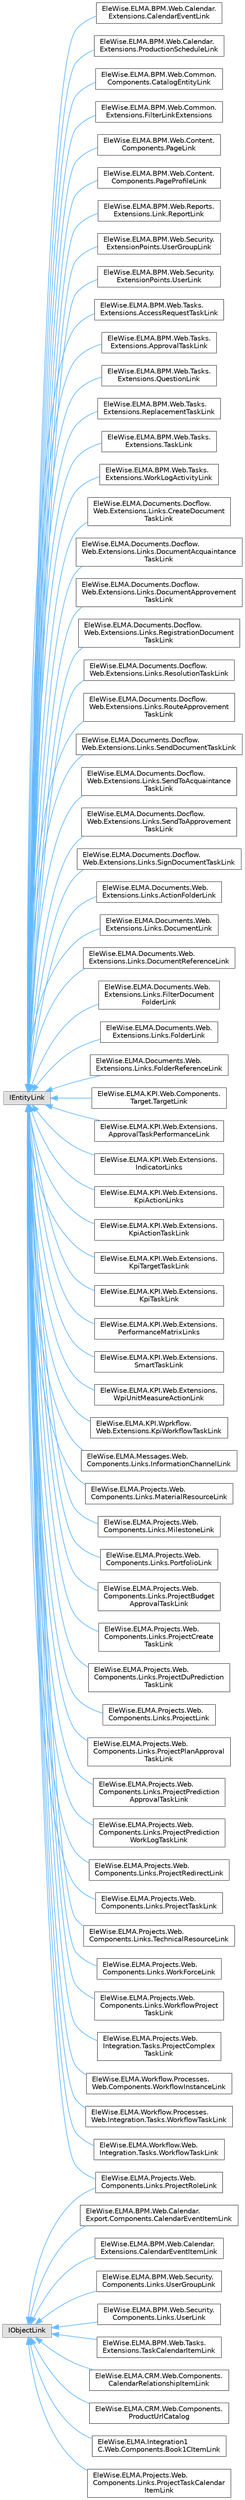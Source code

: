 digraph "Graphical Class Hierarchy"
{
 // LATEX_PDF_SIZE
  bgcolor="transparent";
  edge [fontname=Helvetica,fontsize=10,labelfontname=Helvetica,labelfontsize=10];
  node [fontname=Helvetica,fontsize=10,shape=box,height=0.2,width=0.4];
  rankdir="LR";
  Node0 [id="Node000000",label="IEntityLink",height=0.2,width=0.4,color="grey60", fillcolor="#E0E0E0", style="filled",tooltip=" "];
  Node0 -> Node1 [id="edge1776_Node000000_Node000001",dir="back",color="steelblue1",style="solid",tooltip=" "];
  Node1 [id="Node000001",label="EleWise.ELMA.BPM.Web.Calendar.\lExtensions.CalendarEventLink",height=0.2,width=0.4,color="grey40", fillcolor="white", style="filled",URL="$class_ele_wise_1_1_e_l_m_a_1_1_b_p_m_1_1_web_1_1_calendar_1_1_extensions_1_1_calendar_event_link.html",tooltip="Определение страницы деталей для \"Событие календаря\"."];
  Node0 -> Node2 [id="edge1777_Node000000_Node000002",dir="back",color="steelblue1",style="solid",tooltip=" "];
  Node2 [id="Node000002",label="EleWise.ELMA.BPM.Web.Calendar.\lExtensions.ProductionScheduleLink",height=0.2,width=0.4,color="grey40", fillcolor="white", style="filled",URL="$class_ele_wise_1_1_e_l_m_a_1_1_b_p_m_1_1_web_1_1_calendar_1_1_extensions_1_1_production_schedule_link.html",tooltip="Определение страницы деталей для производственного календаря"];
  Node0 -> Node3 [id="edge1778_Node000000_Node000003",dir="back",color="steelblue1",style="solid",tooltip=" "];
  Node3 [id="Node000003",label="EleWise.ELMA.BPM.Web.Common.\lComponents.CatalogEntityLink",height=0.2,width=0.4,color="grey40", fillcolor="white", style="filled",URL="$class_ele_wise_1_1_e_l_m_a_1_1_b_p_m_1_1_web_1_1_common_1_1_components_1_1_catalog_entity_link.html",tooltip=" "];
  Node0 -> Node4 [id="edge1779_Node000000_Node000004",dir="back",color="steelblue1",style="solid",tooltip=" "];
  Node4 [id="Node000004",label="EleWise.ELMA.BPM.Web.Common.\lExtensions.FilterLinkExtensions",height=0.2,width=0.4,color="grey40", fillcolor="white", style="filled",URL="$class_ele_wise_1_1_e_l_m_a_1_1_b_p_m_1_1_web_1_1_common_1_1_extensions_1_1_filter_link_extensions.html",tooltip=" "];
  Node0 -> Node5 [id="edge1780_Node000000_Node000005",dir="back",color="steelblue1",style="solid",tooltip=" "];
  Node5 [id="Node000005",label="EleWise.ELMA.BPM.Web.Content.\lComponents.PageLink",height=0.2,width=0.4,color="grey40", fillcolor="white", style="filled",URL="$class_ele_wise_1_1_e_l_m_a_1_1_b_p_m_1_1_web_1_1_content_1_1_components_1_1_page_link.html",tooltip=" "];
  Node0 -> Node6 [id="edge1781_Node000000_Node000006",dir="back",color="steelblue1",style="solid",tooltip=" "];
  Node6 [id="Node000006",label="EleWise.ELMA.BPM.Web.Content.\lComponents.PageProfileLink",height=0.2,width=0.4,color="grey40", fillcolor="white", style="filled",URL="$class_ele_wise_1_1_e_l_m_a_1_1_b_p_m_1_1_web_1_1_content_1_1_components_1_1_page_profile_link.html",tooltip=" "];
  Node0 -> Node7 [id="edge1782_Node000000_Node000007",dir="back",color="steelblue1",style="solid",tooltip=" "];
  Node7 [id="Node000007",label="EleWise.ELMA.BPM.Web.Reports.\lExtensions.Link.ReportLink",height=0.2,width=0.4,color="grey40", fillcolor="white", style="filled",URL="$class_ele_wise_1_1_e_l_m_a_1_1_b_p_m_1_1_web_1_1_reports_1_1_extensions_1_1_link_1_1_report_link.html",tooltip=" "];
  Node0 -> Node8 [id="edge1783_Node000000_Node000008",dir="back",color="steelblue1",style="solid",tooltip=" "];
  Node8 [id="Node000008",label="EleWise.ELMA.BPM.Web.Security.\lExtensionPoints.UserGroupLink",height=0.2,width=0.4,color="grey40", fillcolor="white", style="filled",URL="$class_ele_wise_1_1_e_l_m_a_1_1_b_p_m_1_1_web_1_1_security_1_1_extension_points_1_1_user_group_link.html",tooltip=" "];
  Node0 -> Node9 [id="edge1784_Node000000_Node000009",dir="back",color="steelblue1",style="solid",tooltip=" "];
  Node9 [id="Node000009",label="EleWise.ELMA.BPM.Web.Security.\lExtensionPoints.UserLink",height=0.2,width=0.4,color="grey40", fillcolor="white", style="filled",URL="$class_ele_wise_1_1_e_l_m_a_1_1_b_p_m_1_1_web_1_1_security_1_1_extension_points_1_1_user_link.html",tooltip=" "];
  Node0 -> Node10 [id="edge1785_Node000000_Node000010",dir="back",color="steelblue1",style="solid",tooltip=" "];
  Node10 [id="Node000010",label="EleWise.ELMA.BPM.Web.Tasks.\lExtensions.AccessRequestTaskLink",height=0.2,width=0.4,color="grey40", fillcolor="white", style="filled",URL="$class_ele_wise_1_1_e_l_m_a_1_1_b_p_m_1_1_web_1_1_tasks_1_1_extensions_1_1_access_request_task_link.html",tooltip="Компонент определения страницы деталей для задачи выдачи прав"];
  Node0 -> Node11 [id="edge1786_Node000000_Node000011",dir="back",color="steelblue1",style="solid",tooltip=" "];
  Node11 [id="Node000011",label="EleWise.ELMA.BPM.Web.Tasks.\lExtensions.ApprovalTaskLink",height=0.2,width=0.4,color="grey40", fillcolor="white", style="filled",URL="$class_ele_wise_1_1_e_l_m_a_1_1_b_p_m_1_1_web_1_1_tasks_1_1_extensions_1_1_approval_task_link.html",tooltip=" "];
  Node0 -> Node12 [id="edge1787_Node000000_Node000012",dir="back",color="steelblue1",style="solid",tooltip=" "];
  Node12 [id="Node000012",label="EleWise.ELMA.BPM.Web.Tasks.\lExtensions.QuestionLink",height=0.2,width=0.4,color="grey40", fillcolor="white", style="filled",URL="$class_ele_wise_1_1_e_l_m_a_1_1_b_p_m_1_1_web_1_1_tasks_1_1_extensions_1_1_question_link.html",tooltip=" "];
  Node0 -> Node13 [id="edge1788_Node000000_Node000013",dir="back",color="steelblue1",style="solid",tooltip=" "];
  Node13 [id="Node000013",label="EleWise.ELMA.BPM.Web.Tasks.\lExtensions.ReplacementTaskLink",height=0.2,width=0.4,color="grey40", fillcolor="white", style="filled",URL="$class_ele_wise_1_1_e_l_m_a_1_1_b_p_m_1_1_web_1_1_tasks_1_1_extensions_1_1_replacement_task_link.html",tooltip=" "];
  Node0 -> Node14 [id="edge1789_Node000000_Node000014",dir="back",color="steelblue1",style="solid",tooltip=" "];
  Node14 [id="Node000014",label="EleWise.ELMA.BPM.Web.Tasks.\lExtensions.TaskLink",height=0.2,width=0.4,color="grey40", fillcolor="white", style="filled",URL="$class_ele_wise_1_1_e_l_m_a_1_1_b_p_m_1_1_web_1_1_tasks_1_1_extensions_1_1_task_link.html",tooltip=" "];
  Node0 -> Node15 [id="edge1790_Node000000_Node000015",dir="back",color="steelblue1",style="solid",tooltip=" "];
  Node15 [id="Node000015",label="EleWise.ELMA.BPM.Web.Tasks.\lExtensions.WorkLogActivityLink",height=0.2,width=0.4,color="grey40", fillcolor="white", style="filled",URL="$class_ele_wise_1_1_e_l_m_a_1_1_b_p_m_1_1_web_1_1_tasks_1_1_extensions_1_1_work_log_activity_link.html",tooltip=" "];
  Node0 -> Node16 [id="edge1791_Node000000_Node000016",dir="back",color="steelblue1",style="solid",tooltip=" "];
  Node16 [id="Node000016",label="EleWise.ELMA.Documents.Docflow.\lWeb.Extensions.Links.CreateDocument\lTaskLink",height=0.2,width=0.4,color="grey40", fillcolor="white", style="filled",URL="$class_ele_wise_1_1_e_l_m_a_1_1_documents_1_1_docflow_1_1_web_1_1_extensions_1_1_links_1_1_create_document_task_link.html",tooltip=" "];
  Node0 -> Node17 [id="edge1792_Node000000_Node000017",dir="back",color="steelblue1",style="solid",tooltip=" "];
  Node17 [id="Node000017",label="EleWise.ELMA.Documents.Docflow.\lWeb.Extensions.Links.DocumentAcquaintance\lTaskLink",height=0.2,width=0.4,color="grey40", fillcolor="white", style="filled",URL="$class_ele_wise_1_1_e_l_m_a_1_1_documents_1_1_docflow_1_1_web_1_1_extensions_1_1_links_1_1_document_acquaintance_task_link.html",tooltip=" "];
  Node0 -> Node18 [id="edge1793_Node000000_Node000018",dir="back",color="steelblue1",style="solid",tooltip=" "];
  Node18 [id="Node000018",label="EleWise.ELMA.Documents.Docflow.\lWeb.Extensions.Links.DocumentApprovement\lTaskLink",height=0.2,width=0.4,color="grey40", fillcolor="white", style="filled",URL="$class_ele_wise_1_1_e_l_m_a_1_1_documents_1_1_docflow_1_1_web_1_1_extensions_1_1_links_1_1_document_approvement_task_link.html",tooltip=" "];
  Node0 -> Node19 [id="edge1794_Node000000_Node000019",dir="back",color="steelblue1",style="solid",tooltip=" "];
  Node19 [id="Node000019",label="EleWise.ELMA.Documents.Docflow.\lWeb.Extensions.Links.RegistrationDocument\lTaskLink",height=0.2,width=0.4,color="grey40", fillcolor="white", style="filled",URL="$class_ele_wise_1_1_e_l_m_a_1_1_documents_1_1_docflow_1_1_web_1_1_extensions_1_1_links_1_1_registration_document_task_link.html",tooltip=" "];
  Node0 -> Node20 [id="edge1795_Node000000_Node000020",dir="back",color="steelblue1",style="solid",tooltip=" "];
  Node20 [id="Node000020",label="EleWise.ELMA.Documents.Docflow.\lWeb.Extensions.Links.ResolutionTaskLink",height=0.2,width=0.4,color="grey40", fillcolor="white", style="filled",URL="$class_ele_wise_1_1_e_l_m_a_1_1_documents_1_1_docflow_1_1_web_1_1_extensions_1_1_links_1_1_resolution_task_link.html",tooltip=" "];
  Node0 -> Node21 [id="edge1796_Node000000_Node000021",dir="back",color="steelblue1",style="solid",tooltip=" "];
  Node21 [id="Node000021",label="EleWise.ELMA.Documents.Docflow.\lWeb.Extensions.Links.RouteApprovement\lTaskLink",height=0.2,width=0.4,color="grey40", fillcolor="white", style="filled",URL="$class_ele_wise_1_1_e_l_m_a_1_1_documents_1_1_docflow_1_1_web_1_1_extensions_1_1_links_1_1_route_approvement_task_link.html",tooltip=" "];
  Node0 -> Node22 [id="edge1797_Node000000_Node000022",dir="back",color="steelblue1",style="solid",tooltip=" "];
  Node22 [id="Node000022",label="EleWise.ELMA.Documents.Docflow.\lWeb.Extensions.Links.SendDocumentTaskLink",height=0.2,width=0.4,color="grey40", fillcolor="white", style="filled",URL="$class_ele_wise_1_1_e_l_m_a_1_1_documents_1_1_docflow_1_1_web_1_1_extensions_1_1_links_1_1_send_document_task_link.html",tooltip=" "];
  Node0 -> Node23 [id="edge1798_Node000000_Node000023",dir="back",color="steelblue1",style="solid",tooltip=" "];
  Node23 [id="Node000023",label="EleWise.ELMA.Documents.Docflow.\lWeb.Extensions.Links.SendToAcquaintance\lTaskLink",height=0.2,width=0.4,color="grey40", fillcolor="white", style="filled",URL="$class_ele_wise_1_1_e_l_m_a_1_1_documents_1_1_docflow_1_1_web_1_1_extensions_1_1_links_1_1_send_to_acquaintance_task_link.html",tooltip=" "];
  Node0 -> Node24 [id="edge1799_Node000000_Node000024",dir="back",color="steelblue1",style="solid",tooltip=" "];
  Node24 [id="Node000024",label="EleWise.ELMA.Documents.Docflow.\lWeb.Extensions.Links.SendToApprovement\lTaskLink",height=0.2,width=0.4,color="grey40", fillcolor="white", style="filled",URL="$class_ele_wise_1_1_e_l_m_a_1_1_documents_1_1_docflow_1_1_web_1_1_extensions_1_1_links_1_1_send_to_approvement_task_link.html",tooltip=" "];
  Node0 -> Node25 [id="edge1800_Node000000_Node000025",dir="back",color="steelblue1",style="solid",tooltip=" "];
  Node25 [id="Node000025",label="EleWise.ELMA.Documents.Docflow.\lWeb.Extensions.Links.SignDocumentTaskLink",height=0.2,width=0.4,color="grey40", fillcolor="white", style="filled",URL="$class_ele_wise_1_1_e_l_m_a_1_1_documents_1_1_docflow_1_1_web_1_1_extensions_1_1_links_1_1_sign_document_task_link.html",tooltip=" "];
  Node0 -> Node26 [id="edge1801_Node000000_Node000026",dir="back",color="steelblue1",style="solid",tooltip=" "];
  Node26 [id="Node000026",label="EleWise.ELMA.Documents.Web.\lExtensions.Links.ActionFolderLink",height=0.2,width=0.4,color="grey40", fillcolor="white", style="filled",URL="$class_ele_wise_1_1_e_l_m_a_1_1_documents_1_1_web_1_1_extensions_1_1_links_1_1_action_folder_link.html",tooltip=" "];
  Node0 -> Node27 [id="edge1802_Node000000_Node000027",dir="back",color="steelblue1",style="solid",tooltip=" "];
  Node27 [id="Node000027",label="EleWise.ELMA.Documents.Web.\lExtensions.Links.DocumentLink",height=0.2,width=0.4,color="grey40", fillcolor="white", style="filled",URL="$class_ele_wise_1_1_e_l_m_a_1_1_documents_1_1_web_1_1_extensions_1_1_links_1_1_document_link.html",tooltip=" "];
  Node0 -> Node28 [id="edge1803_Node000000_Node000028",dir="back",color="steelblue1",style="solid",tooltip=" "];
  Node28 [id="Node000028",label="EleWise.ELMA.Documents.Web.\lExtensions.Links.DocumentReferenceLink",height=0.2,width=0.4,color="grey40", fillcolor="white", style="filled",URL="$class_ele_wise_1_1_e_l_m_a_1_1_documents_1_1_web_1_1_extensions_1_1_links_1_1_document_reference_link.html",tooltip=" "];
  Node0 -> Node29 [id="edge1804_Node000000_Node000029",dir="back",color="steelblue1",style="solid",tooltip=" "];
  Node29 [id="Node000029",label="EleWise.ELMA.Documents.Web.\lExtensions.Links.FilterDocument\lFolderLink",height=0.2,width=0.4,color="grey40", fillcolor="white", style="filled",URL="$class_ele_wise_1_1_e_l_m_a_1_1_documents_1_1_web_1_1_extensions_1_1_links_1_1_filter_document_folder_link.html",tooltip=" "];
  Node0 -> Node30 [id="edge1805_Node000000_Node000030",dir="back",color="steelblue1",style="solid",tooltip=" "];
  Node30 [id="Node000030",label="EleWise.ELMA.Documents.Web.\lExtensions.Links.FolderLink",height=0.2,width=0.4,color="grey40", fillcolor="white", style="filled",URL="$class_ele_wise_1_1_e_l_m_a_1_1_documents_1_1_web_1_1_extensions_1_1_links_1_1_folder_link.html",tooltip=" "];
  Node0 -> Node31 [id="edge1806_Node000000_Node000031",dir="back",color="steelblue1",style="solid",tooltip=" "];
  Node31 [id="Node000031",label="EleWise.ELMA.Documents.Web.\lExtensions.Links.FolderReferenceLink",height=0.2,width=0.4,color="grey40", fillcolor="white", style="filled",URL="$class_ele_wise_1_1_e_l_m_a_1_1_documents_1_1_web_1_1_extensions_1_1_links_1_1_folder_reference_link.html",tooltip=" "];
  Node0 -> Node32 [id="edge1807_Node000000_Node000032",dir="back",color="steelblue1",style="solid",tooltip=" "];
  Node32 [id="Node000032",label="EleWise.ELMA.KPI.Web.Components.\lTarget.TargetLink",height=0.2,width=0.4,color="grey40", fillcolor="white", style="filled",URL="$class_ele_wise_1_1_e_l_m_a_1_1_k_p_i_1_1_web_1_1_components_1_1_target_1_1_target_link.html",tooltip="Определение страницы детализации сущности ITarget"];
  Node0 -> Node33 [id="edge1808_Node000000_Node000033",dir="back",color="steelblue1",style="solid",tooltip=" "];
  Node33 [id="Node000033",label="EleWise.ELMA.KPI.Web.Extensions.\lApprovalTaskPerformanceLink",height=0.2,width=0.4,color="grey40", fillcolor="white", style="filled",URL="$class_ele_wise_1_1_e_l_m_a_1_1_k_p_i_1_1_web_1_1_extensions_1_1_approval_task_performance_link.html",tooltip=" "];
  Node0 -> Node34 [id="edge1809_Node000000_Node000034",dir="back",color="steelblue1",style="solid",tooltip=" "];
  Node34 [id="Node000034",label="EleWise.ELMA.KPI.Web.Extensions.\lIndicatorLinks",height=0.2,width=0.4,color="grey40", fillcolor="white", style="filled",URL="$class_ele_wise_1_1_e_l_m_a_1_1_k_p_i_1_1_web_1_1_extensions_1_1_indicator_links.html",tooltip=" "];
  Node0 -> Node35 [id="edge1810_Node000000_Node000035",dir="back",color="steelblue1",style="solid",tooltip=" "];
  Node35 [id="Node000035",label="EleWise.ELMA.KPI.Web.Extensions.\lKpiActionLinks",height=0.2,width=0.4,color="grey40", fillcolor="white", style="filled",URL="$class_ele_wise_1_1_e_l_m_a_1_1_k_p_i_1_1_web_1_1_extensions_1_1_kpi_action_links.html",tooltip=" "];
  Node0 -> Node36 [id="edge1811_Node000000_Node000036",dir="back",color="steelblue1",style="solid",tooltip=" "];
  Node36 [id="Node000036",label="EleWise.ELMA.KPI.Web.Extensions.\lKpiActionTaskLink",height=0.2,width=0.4,color="grey40", fillcolor="white", style="filled",URL="$class_ele_wise_1_1_e_l_m_a_1_1_k_p_i_1_1_web_1_1_extensions_1_1_kpi_action_task_link.html",tooltip=" "];
  Node0 -> Node37 [id="edge1812_Node000000_Node000037",dir="back",color="steelblue1",style="solid",tooltip=" "];
  Node37 [id="Node000037",label="EleWise.ELMA.KPI.Web.Extensions.\lKpiTargetTaskLink",height=0.2,width=0.4,color="grey40", fillcolor="white", style="filled",URL="$class_ele_wise_1_1_e_l_m_a_1_1_k_p_i_1_1_web_1_1_extensions_1_1_kpi_target_task_link.html",tooltip=" "];
  Node0 -> Node38 [id="edge1813_Node000000_Node000038",dir="back",color="steelblue1",style="solid",tooltip=" "];
  Node38 [id="Node000038",label="EleWise.ELMA.KPI.Web.Extensions.\lKpiTaskLink",height=0.2,width=0.4,color="grey40", fillcolor="white", style="filled",URL="$class_ele_wise_1_1_e_l_m_a_1_1_k_p_i_1_1_web_1_1_extensions_1_1_kpi_task_link.html",tooltip=" "];
  Node0 -> Node39 [id="edge1814_Node000000_Node000039",dir="back",color="steelblue1",style="solid",tooltip=" "];
  Node39 [id="Node000039",label="EleWise.ELMA.KPI.Web.Extensions.\lPerformanceMatrixLinks",height=0.2,width=0.4,color="grey40", fillcolor="white", style="filled",URL="$class_ele_wise_1_1_e_l_m_a_1_1_k_p_i_1_1_web_1_1_extensions_1_1_performance_matrix_links.html",tooltip=" "];
  Node0 -> Node40 [id="edge1815_Node000000_Node000040",dir="back",color="steelblue1",style="solid",tooltip=" "];
  Node40 [id="Node000040",label="EleWise.ELMA.KPI.Web.Extensions.\lSmartTaskLink",height=0.2,width=0.4,color="grey40", fillcolor="white", style="filled",URL="$class_ele_wise_1_1_e_l_m_a_1_1_k_p_i_1_1_web_1_1_extensions_1_1_smart_task_link.html",tooltip=" "];
  Node0 -> Node41 [id="edge1816_Node000000_Node000041",dir="back",color="steelblue1",style="solid",tooltip=" "];
  Node41 [id="Node000041",label="EleWise.ELMA.KPI.Web.Extensions.\lWpiUnitMeasureActionLink",height=0.2,width=0.4,color="grey40", fillcolor="white", style="filled",URL="$class_ele_wise_1_1_e_l_m_a_1_1_k_p_i_1_1_web_1_1_extensions_1_1_wpi_unit_measure_action_link.html",tooltip=" "];
  Node0 -> Node42 [id="edge1817_Node000000_Node000042",dir="back",color="steelblue1",style="solid",tooltip=" "];
  Node42 [id="Node000042",label="EleWise.ELMA.KPI.Wprkflow.\lWeb.Extensions.KpiWorkflowTaskLink",height=0.2,width=0.4,color="grey40", fillcolor="white", style="filled",URL="$class_ele_wise_1_1_e_l_m_a_1_1_k_p_i_1_1_wprkflow_1_1_web_1_1_extensions_1_1_kpi_workflow_task_link.html",tooltip=" "];
  Node0 -> Node43 [id="edge1818_Node000000_Node000043",dir="back",color="steelblue1",style="solid",tooltip=" "];
  Node43 [id="Node000043",label="EleWise.ELMA.Messages.Web.\lComponents.Links.InformationChannelLink",height=0.2,width=0.4,color="grey40", fillcolor="white", style="filled",URL="$class_ele_wise_1_1_e_l_m_a_1_1_messages_1_1_web_1_1_components_1_1_links_1_1_information_channel_link.html",tooltip=" "];
  Node0 -> Node44 [id="edge1819_Node000000_Node000044",dir="back",color="steelblue1",style="solid",tooltip=" "];
  Node44 [id="Node000044",label="EleWise.ELMA.Projects.Web.\lComponents.Links.MaterialResourceLink",height=0.2,width=0.4,color="grey40", fillcolor="white", style="filled",URL="$class_ele_wise_1_1_e_l_m_a_1_1_projects_1_1_web_1_1_components_1_1_links_1_1_material_resource_link.html",tooltip="Определение страницы деталей для Материального ресурса"];
  Node0 -> Node45 [id="edge1820_Node000000_Node000045",dir="back",color="steelblue1",style="solid",tooltip=" "];
  Node45 [id="Node000045",label="EleWise.ELMA.Projects.Web.\lComponents.Links.MilestoneLink",height=0.2,width=0.4,color="grey40", fillcolor="white", style="filled",URL="$class_ele_wise_1_1_e_l_m_a_1_1_projects_1_1_web_1_1_components_1_1_links_1_1_milestone_link.html",tooltip=" "];
  Node0 -> Node46 [id="edge1821_Node000000_Node000046",dir="back",color="steelblue1",style="solid",tooltip=" "];
  Node46 [id="Node000046",label="EleWise.ELMA.Projects.Web.\lComponents.Links.PortfolioLink",height=0.2,width=0.4,color="grey40", fillcolor="white", style="filled",URL="$class_ele_wise_1_1_e_l_m_a_1_1_projects_1_1_web_1_1_components_1_1_links_1_1_portfolio_link.html",tooltip="Компонент определения страницы деталей для портфеля проектов"];
  Node0 -> Node47 [id="edge1822_Node000000_Node000047",dir="back",color="steelblue1",style="solid",tooltip=" "];
  Node47 [id="Node000047",label="EleWise.ELMA.Projects.Web.\lComponents.Links.ProjectBudget\lApprovalTaskLink",height=0.2,width=0.4,color="grey40", fillcolor="white", style="filled",URL="$class_ele_wise_1_1_e_l_m_a_1_1_projects_1_1_web_1_1_components_1_1_links_1_1_project_budget_approval_task_link.html",tooltip=" "];
  Node0 -> Node48 [id="edge1823_Node000000_Node000048",dir="back",color="steelblue1",style="solid",tooltip=" "];
  Node48 [id="Node000048",label="EleWise.ELMA.Projects.Web.\lComponents.Links.ProjectCreate\lTaskLink",height=0.2,width=0.4,color="grey40", fillcolor="white", style="filled",URL="$class_ele_wise_1_1_e_l_m_a_1_1_projects_1_1_web_1_1_components_1_1_links_1_1_project_create_task_link.html",tooltip=" "];
  Node0 -> Node49 [id="edge1824_Node000000_Node000049",dir="back",color="steelblue1",style="solid",tooltip=" "];
  Node49 [id="Node000049",label="EleWise.ELMA.Projects.Web.\lComponents.Links.ProjectDuPrediction\lTaskLink",height=0.2,width=0.4,color="grey40", fillcolor="white", style="filled",URL="$class_ele_wise_1_1_e_l_m_a_1_1_projects_1_1_web_1_1_components_1_1_links_1_1_project_du_prediction_task_link.html",tooltip=" "];
  Node0 -> Node50 [id="edge1825_Node000000_Node000050",dir="back",color="steelblue1",style="solid",tooltip=" "];
  Node50 [id="Node000050",label="EleWise.ELMA.Projects.Web.\lComponents.Links.ProjectLink",height=0.2,width=0.4,color="grey40", fillcolor="white", style="filled",URL="$class_ele_wise_1_1_e_l_m_a_1_1_projects_1_1_web_1_1_components_1_1_links_1_1_project_link.html",tooltip=" "];
  Node0 -> Node51 [id="edge1826_Node000000_Node000051",dir="back",color="steelblue1",style="solid",tooltip=" "];
  Node51 [id="Node000051",label="EleWise.ELMA.Projects.Web.\lComponents.Links.ProjectPlanApproval\lTaskLink",height=0.2,width=0.4,color="grey40", fillcolor="white", style="filled",URL="$class_ele_wise_1_1_e_l_m_a_1_1_projects_1_1_web_1_1_components_1_1_links_1_1_project_plan_approval_task_link.html",tooltip=" "];
  Node0 -> Node52 [id="edge1827_Node000000_Node000052",dir="back",color="steelblue1",style="solid",tooltip=" "];
  Node52 [id="Node000052",label="EleWise.ELMA.Projects.Web.\lComponents.Links.ProjectPrediction\lApprovalTaskLink",height=0.2,width=0.4,color="grey40", fillcolor="white", style="filled",URL="$class_ele_wise_1_1_e_l_m_a_1_1_projects_1_1_web_1_1_components_1_1_links_1_1_project_prediction_approval_task_link.html",tooltip=" "];
  Node0 -> Node53 [id="edge1828_Node000000_Node000053",dir="back",color="steelblue1",style="solid",tooltip=" "];
  Node53 [id="Node000053",label="EleWise.ELMA.Projects.Web.\lComponents.Links.ProjectPrediction\lWorkLogTaskLink",height=0.2,width=0.4,color="grey40", fillcolor="white", style="filled",URL="$class_ele_wise_1_1_e_l_m_a_1_1_projects_1_1_web_1_1_components_1_1_links_1_1_project_prediction_work_log_task_link.html",tooltip=" "];
  Node0 -> Node54 [id="edge1829_Node000000_Node000054",dir="back",color="steelblue1",style="solid",tooltip=" "];
  Node54 [id="Node000054",label="EleWise.ELMA.Projects.Web.\lComponents.Links.ProjectRedirectLink",height=0.2,width=0.4,color="grey40", fillcolor="white", style="filled",URL="$class_ele_wise_1_1_e_l_m_a_1_1_projects_1_1_web_1_1_components_1_1_links_1_1_project_redirect_link.html",tooltip=" "];
  Node0 -> Node55 [id="edge1830_Node000000_Node000055",dir="back",color="steelblue1",style="solid",tooltip=" "];
  Node55 [id="Node000055",label="EleWise.ELMA.Projects.Web.\lComponents.Links.ProjectRoleLink",height=0.2,width=0.4,color="grey40", fillcolor="white", style="filled",URL="$class_ele_wise_1_1_e_l_m_a_1_1_projects_1_1_web_1_1_components_1_1_links_1_1_project_role_link.html",tooltip=" "];
  Node0 -> Node66 [id="edge1831_Node000000_Node000066",dir="back",color="steelblue1",style="solid",tooltip=" "];
  Node66 [id="Node000066",label="EleWise.ELMA.Projects.Web.\lComponents.Links.ProjectTaskLink",height=0.2,width=0.4,color="grey40", fillcolor="white", style="filled",URL="$class_ele_wise_1_1_e_l_m_a_1_1_projects_1_1_web_1_1_components_1_1_links_1_1_project_task_link.html",tooltip=" "];
  Node0 -> Node67 [id="edge1832_Node000000_Node000067",dir="back",color="steelblue1",style="solid",tooltip=" "];
  Node67 [id="Node000067",label="EleWise.ELMA.Projects.Web.\lComponents.Links.TechnicalResourceLink",height=0.2,width=0.4,color="grey40", fillcolor="white", style="filled",URL="$class_ele_wise_1_1_e_l_m_a_1_1_projects_1_1_web_1_1_components_1_1_links_1_1_technical_resource_link.html",tooltip="Определение страницы деталей для Техниеского ресурса"];
  Node0 -> Node68 [id="edge1833_Node000000_Node000068",dir="back",color="steelblue1",style="solid",tooltip=" "];
  Node68 [id="Node000068",label="EleWise.ELMA.Projects.Web.\lComponents.Links.WorkForceLink",height=0.2,width=0.4,color="grey40", fillcolor="white", style="filled",URL="$class_ele_wise_1_1_e_l_m_a_1_1_projects_1_1_web_1_1_components_1_1_links_1_1_work_force_link.html",tooltip="Определение страницы деталей для Трудового ресурса"];
  Node0 -> Node69 [id="edge1834_Node000000_Node000069",dir="back",color="steelblue1",style="solid",tooltip=" "];
  Node69 [id="Node000069",label="EleWise.ELMA.Projects.Web.\lComponents.Links.WorkflowProject\lTaskLink",height=0.2,width=0.4,color="grey40", fillcolor="white", style="filled",URL="$class_ele_wise_1_1_e_l_m_a_1_1_projects_1_1_web_1_1_components_1_1_links_1_1_workflow_project_task_link.html",tooltip=" "];
  Node0 -> Node70 [id="edge1835_Node000000_Node000070",dir="back",color="steelblue1",style="solid",tooltip=" "];
  Node70 [id="Node000070",label="EleWise.ELMA.Projects.Web.\lIntegration.Tasks.ProjectComplex\lTaskLink",height=0.2,width=0.4,color="grey40", fillcolor="white", style="filled",URL="$class_ele_wise_1_1_e_l_m_a_1_1_projects_1_1_web_1_1_integration_1_1_tasks_1_1_project_complex_task_link.html",tooltip=" "];
  Node0 -> Node71 [id="edge1836_Node000000_Node000071",dir="back",color="steelblue1",style="solid",tooltip=" "];
  Node71 [id="Node000071",label="EleWise.ELMA.Workflow.Processes.\lWeb.Components.WorkflowInstanceLink",height=0.2,width=0.4,color="grey40", fillcolor="white", style="filled",URL="$class_ele_wise_1_1_e_l_m_a_1_1_workflow_1_1_processes_1_1_web_1_1_components_1_1_workflow_instance_link.html",tooltip=" "];
  Node0 -> Node72 [id="edge1837_Node000000_Node000072",dir="back",color="steelblue1",style="solid",tooltip=" "];
  Node72 [id="Node000072",label="EleWise.ELMA.Workflow.Processes.\lWeb.Integration.Tasks.WorkflowTaskLink",height=0.2,width=0.4,color="grey40", fillcolor="white", style="filled",URL="$class_ele_wise_1_1_e_l_m_a_1_1_workflow_1_1_processes_1_1_web_1_1_integration_1_1_tasks_1_1_workflow_task_link.html",tooltip=" "];
  Node0 -> Node73 [id="edge1838_Node000000_Node000073",dir="back",color="steelblue1",style="solid",tooltip=" "];
  Node73 [id="Node000073",label="EleWise.ELMA.Workflow.Web.\lIntegration.Tasks.WorkflowTaskLink",height=0.2,width=0.4,color="grey40", fillcolor="white", style="filled",URL="$class_ele_wise_1_1_e_l_m_a_1_1_workflow_1_1_web_1_1_integration_1_1_tasks_1_1_workflow_task_link.html",tooltip=" "];
  Node56 [id="Node000056",label="IObjectLink",height=0.2,width=0.4,color="grey60", fillcolor="#E0E0E0", style="filled",tooltip=" "];
  Node56 -> Node57 [id="edge1839_Node000056_Node000057",dir="back",color="steelblue1",style="solid",tooltip=" "];
  Node57 [id="Node000057",label="EleWise.ELMA.BPM.Web.Calendar.\lExport.Components.CalendarEventItemLink",height=0.2,width=0.4,color="grey40", fillcolor="white", style="filled",URL="$class_ele_wise_1_1_e_l_m_a_1_1_b_p_m_1_1_web_1_1_calendar_1_1_export_1_1_components_1_1_calendar_event_item_link.html",tooltip=" "];
  Node56 -> Node58 [id="edge1840_Node000056_Node000058",dir="back",color="steelblue1",style="solid",tooltip=" "];
  Node58 [id="Node000058",label="EleWise.ELMA.BPM.Web.Calendar.\lExtensions.CalendarEventItemLink",height=0.2,width=0.4,color="grey40", fillcolor="white", style="filled",URL="$class_ele_wise_1_1_e_l_m_a_1_1_b_p_m_1_1_web_1_1_calendar_1_1_extensions_1_1_calendar_event_item_link.html",tooltip="Определяем ссылку на объект - событие в календаре"];
  Node56 -> Node59 [id="edge1841_Node000056_Node000059",dir="back",color="steelblue1",style="solid",tooltip=" "];
  Node59 [id="Node000059",label="EleWise.ELMA.BPM.Web.Security.\lComponents.Links.UserGroupLink",height=0.2,width=0.4,color="grey40", fillcolor="white", style="filled",URL="$class_ele_wise_1_1_e_l_m_a_1_1_b_p_m_1_1_web_1_1_security_1_1_components_1_1_links_1_1_user_group_link.html",tooltip=" "];
  Node56 -> Node60 [id="edge1842_Node000056_Node000060",dir="back",color="steelblue1",style="solid",tooltip=" "];
  Node60 [id="Node000060",label="EleWise.ELMA.BPM.Web.Security.\lComponents.Links.UserLink",height=0.2,width=0.4,color="grey40", fillcolor="white", style="filled",URL="$class_ele_wise_1_1_e_l_m_a_1_1_b_p_m_1_1_web_1_1_security_1_1_components_1_1_links_1_1_user_link.html",tooltip=" "];
  Node56 -> Node61 [id="edge1843_Node000056_Node000061",dir="back",color="steelblue1",style="solid",tooltip=" "];
  Node61 [id="Node000061",label="EleWise.ELMA.BPM.Web.Tasks.\lExtensions.TaskCalendarItemLink",height=0.2,width=0.4,color="grey40", fillcolor="white", style="filled",URL="$class_ele_wise_1_1_e_l_m_a_1_1_b_p_m_1_1_web_1_1_tasks_1_1_extensions_1_1_task_calendar_item_link.html",tooltip=" "];
  Node56 -> Node62 [id="edge1844_Node000056_Node000062",dir="back",color="steelblue1",style="solid",tooltip=" "];
  Node62 [id="Node000062",label="EleWise.ELMA.CRM.Web.Components.\lCalendarRelationshipItemLink",height=0.2,width=0.4,color="grey40", fillcolor="white", style="filled",URL="$class_ele_wise_1_1_e_l_m_a_1_1_c_r_m_1_1_web_1_1_components_1_1_calendar_relationship_item_link.html",tooltip=" "];
  Node56 -> Node63 [id="edge1845_Node000056_Node000063",dir="back",color="steelblue1",style="solid",tooltip=" "];
  Node63 [id="Node000063",label="EleWise.ELMA.CRM.Web.Components.\lProductUrlCatalog",height=0.2,width=0.4,color="grey40", fillcolor="white", style="filled",URL="$class_ele_wise_1_1_e_l_m_a_1_1_c_r_m_1_1_web_1_1_components_1_1_product_url_catalog.html",tooltip=" "];
  Node56 -> Node64 [id="edge1846_Node000056_Node000064",dir="back",color="steelblue1",style="solid",tooltip=" "];
  Node64 [id="Node000064",label="EleWise.ELMA.Integration1\lC.Web.Components.Book1CItemLink",height=0.2,width=0.4,color="grey40", fillcolor="white", style="filled",URL="$class_ele_wise_1_1_e_l_m_a_1_1_integration1_c_1_1_web_1_1_components_1_1_book1_c_item_link.html",tooltip=" "];
  Node56 -> Node55 [id="edge1847_Node000056_Node000055",dir="back",color="steelblue1",style="solid",tooltip=" "];
  Node56 -> Node65 [id="edge1848_Node000056_Node000065",dir="back",color="steelblue1",style="solid",tooltip=" "];
  Node65 [id="Node000065",label="EleWise.ELMA.Projects.Web.\lComponents.Links.ProjectTaskCalendar\lItemLink",height=0.2,width=0.4,color="grey40", fillcolor="white", style="filled",URL="$class_ele_wise_1_1_e_l_m_a_1_1_projects_1_1_web_1_1_components_1_1_links_1_1_project_task_calendar_item_link.html",tooltip=" "];
}

